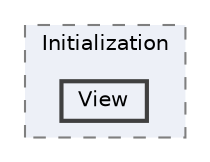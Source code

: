 digraph "C:/Users/むずでょ/Documents/Unity Projects/RMU-1-00-00-Research/Assets/RPGMaker/Codebase/Editor/Hierarchy/Region/Initialization/View"
{
 // LATEX_PDF_SIZE
  bgcolor="transparent";
  edge [fontname=Helvetica,fontsize=10,labelfontname=Helvetica,labelfontsize=10];
  node [fontname=Helvetica,fontsize=10,shape=box,height=0.2,width=0.4];
  compound=true
  subgraph clusterdir_efbbb45dedb6215c933e2aed81486d29 {
    graph [ bgcolor="#edf0f7", pencolor="grey50", label="Initialization", fontname=Helvetica,fontsize=10 style="filled,dashed", URL="dir_efbbb45dedb6215c933e2aed81486d29.html",tooltip=""]
  dir_6207e9545986826f152413680f5265ea [label="View", fillcolor="#edf0f7", color="grey25", style="filled,bold", URL="dir_6207e9545986826f152413680f5265ea.html",tooltip=""];
  }
}
